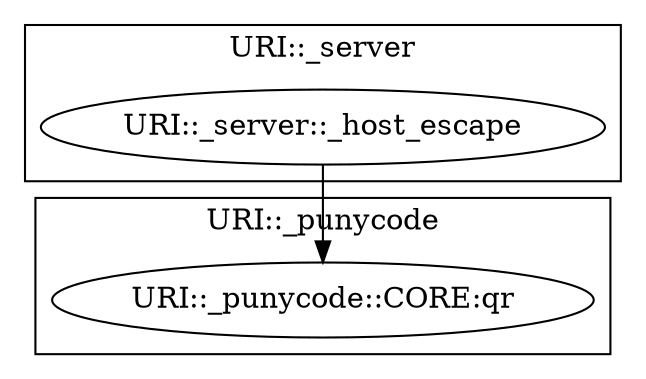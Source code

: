 digraph {
graph [overlap=false]
subgraph cluster_URI__punycode {
	label="URI::_punycode";
	"URI::_punycode::CORE:qr";
}
subgraph cluster_URI__server {
	label="URI::_server";
	"URI::_server::_host_escape";
}
"URI::_server::_host_escape" -> "URI::_punycode::CORE:qr";
}
